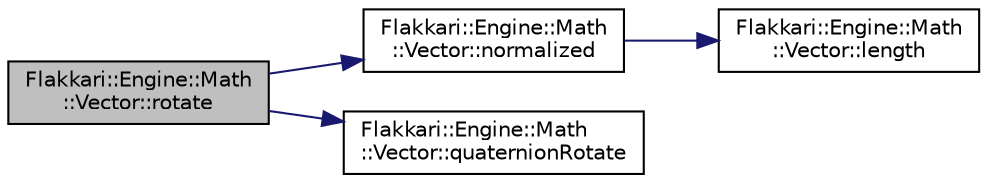 digraph "Flakkari::Engine::Math::Vector::rotate"
{
 // LATEX_PDF_SIZE
  edge [fontname="Helvetica",fontsize="10",labelfontname="Helvetica",labelfontsize="10"];
  node [fontname="Helvetica",fontsize="10",shape=record];
  rankdir="LR";
  Node1 [label="Flakkari::Engine::Math\l::Vector::rotate",height=0.2,width=0.4,color="black", fillcolor="grey75", style="filled", fontcolor="black",tooltip="Rotate the vector around an axis by an angle in radians."];
  Node1 -> Node2 [color="midnightblue",fontsize="10",style="solid",fontname="Helvetica"];
  Node2 [label="Flakkari::Engine::Math\l::Vector::normalized",height=0.2,width=0.4,color="black", fillcolor="white", style="filled",URL="$de/d55/structFlakkari_1_1Engine_1_1Math_1_1Vector.html#adbc7111875b242a2b1d9f3dc98ed5cca",tooltip=" "];
  Node2 -> Node3 [color="midnightblue",fontsize="10",style="solid",fontname="Helvetica"];
  Node3 [label="Flakkari::Engine::Math\l::Vector::length",height=0.2,width=0.4,color="black", fillcolor="white", style="filled",URL="$de/d55/structFlakkari_1_1Engine_1_1Math_1_1Vector.html#a82ffaa575a9c866224ec471e8067b8e6",tooltip=" "];
  Node1 -> Node4 [color="midnightblue",fontsize="10",style="solid",fontname="Helvetica"];
  Node4 [label="Flakkari::Engine::Math\l::Vector::quaternionRotate",height=0.2,width=0.4,color="black", fillcolor="white", style="filled",URL="$de/d55/structFlakkari_1_1Engine_1_1Math_1_1Vector.html#aeed01238ce4d75e38d4edbf8d4f4e5b8",tooltip=" "];
}
